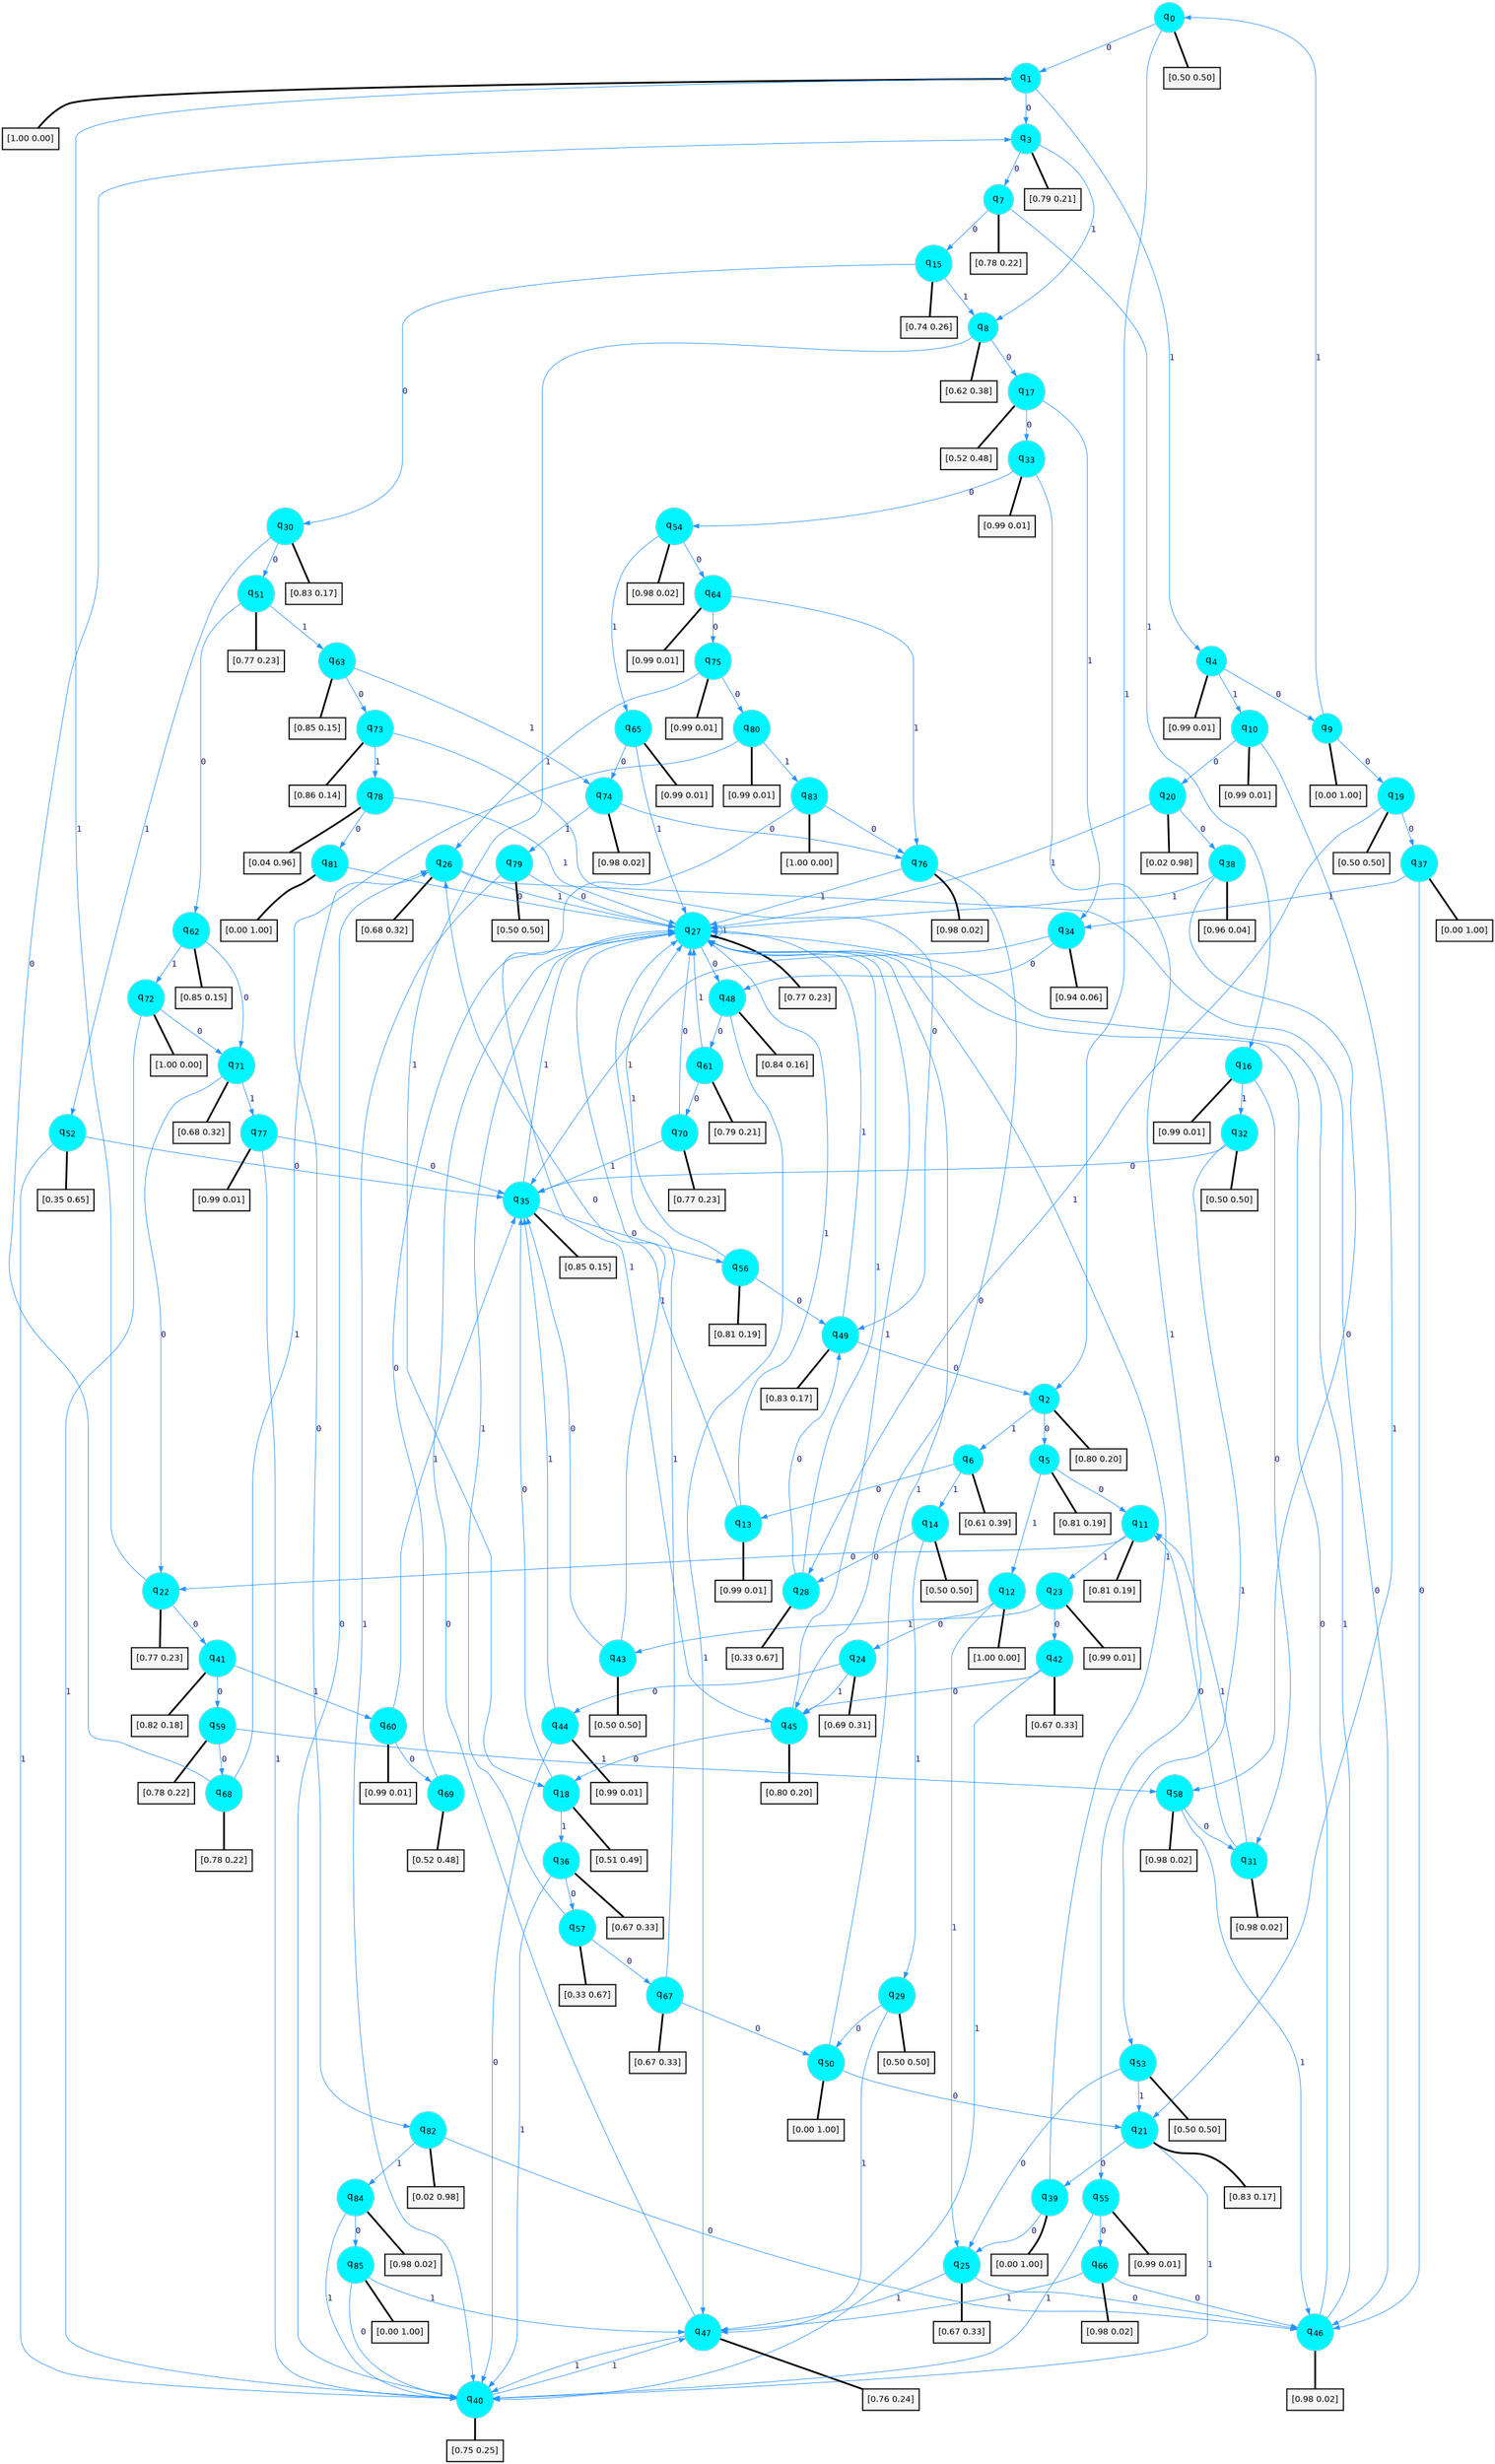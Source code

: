 digraph G {
graph [
bgcolor=transparent, dpi=300, rankdir=TD, size="40,25"];
node [
color=gray, fillcolor=turquoise1, fontcolor=black, fontname=Helvetica, fontsize=16, fontweight=bold, shape=circle, style=filled];
edge [
arrowsize=1, color=dodgerblue1, fontcolor=midnightblue, fontname=courier, fontweight=bold, penwidth=1, style=solid, weight=20];
0[label=<q<SUB>0</SUB>>];
1[label=<q<SUB>1</SUB>>];
2[label=<q<SUB>2</SUB>>];
3[label=<q<SUB>3</SUB>>];
4[label=<q<SUB>4</SUB>>];
5[label=<q<SUB>5</SUB>>];
6[label=<q<SUB>6</SUB>>];
7[label=<q<SUB>7</SUB>>];
8[label=<q<SUB>8</SUB>>];
9[label=<q<SUB>9</SUB>>];
10[label=<q<SUB>10</SUB>>];
11[label=<q<SUB>11</SUB>>];
12[label=<q<SUB>12</SUB>>];
13[label=<q<SUB>13</SUB>>];
14[label=<q<SUB>14</SUB>>];
15[label=<q<SUB>15</SUB>>];
16[label=<q<SUB>16</SUB>>];
17[label=<q<SUB>17</SUB>>];
18[label=<q<SUB>18</SUB>>];
19[label=<q<SUB>19</SUB>>];
20[label=<q<SUB>20</SUB>>];
21[label=<q<SUB>21</SUB>>];
22[label=<q<SUB>22</SUB>>];
23[label=<q<SUB>23</SUB>>];
24[label=<q<SUB>24</SUB>>];
25[label=<q<SUB>25</SUB>>];
26[label=<q<SUB>26</SUB>>];
27[label=<q<SUB>27</SUB>>];
28[label=<q<SUB>28</SUB>>];
29[label=<q<SUB>29</SUB>>];
30[label=<q<SUB>30</SUB>>];
31[label=<q<SUB>31</SUB>>];
32[label=<q<SUB>32</SUB>>];
33[label=<q<SUB>33</SUB>>];
34[label=<q<SUB>34</SUB>>];
35[label=<q<SUB>35</SUB>>];
36[label=<q<SUB>36</SUB>>];
37[label=<q<SUB>37</SUB>>];
38[label=<q<SUB>38</SUB>>];
39[label=<q<SUB>39</SUB>>];
40[label=<q<SUB>40</SUB>>];
41[label=<q<SUB>41</SUB>>];
42[label=<q<SUB>42</SUB>>];
43[label=<q<SUB>43</SUB>>];
44[label=<q<SUB>44</SUB>>];
45[label=<q<SUB>45</SUB>>];
46[label=<q<SUB>46</SUB>>];
47[label=<q<SUB>47</SUB>>];
48[label=<q<SUB>48</SUB>>];
49[label=<q<SUB>49</SUB>>];
50[label=<q<SUB>50</SUB>>];
51[label=<q<SUB>51</SUB>>];
52[label=<q<SUB>52</SUB>>];
53[label=<q<SUB>53</SUB>>];
54[label=<q<SUB>54</SUB>>];
55[label=<q<SUB>55</SUB>>];
56[label=<q<SUB>56</SUB>>];
57[label=<q<SUB>57</SUB>>];
58[label=<q<SUB>58</SUB>>];
59[label=<q<SUB>59</SUB>>];
60[label=<q<SUB>60</SUB>>];
61[label=<q<SUB>61</SUB>>];
62[label=<q<SUB>62</SUB>>];
63[label=<q<SUB>63</SUB>>];
64[label=<q<SUB>64</SUB>>];
65[label=<q<SUB>65</SUB>>];
66[label=<q<SUB>66</SUB>>];
67[label=<q<SUB>67</SUB>>];
68[label=<q<SUB>68</SUB>>];
69[label=<q<SUB>69</SUB>>];
70[label=<q<SUB>70</SUB>>];
71[label=<q<SUB>71</SUB>>];
72[label=<q<SUB>72</SUB>>];
73[label=<q<SUB>73</SUB>>];
74[label=<q<SUB>74</SUB>>];
75[label=<q<SUB>75</SUB>>];
76[label=<q<SUB>76</SUB>>];
77[label=<q<SUB>77</SUB>>];
78[label=<q<SUB>78</SUB>>];
79[label=<q<SUB>79</SUB>>];
80[label=<q<SUB>80</SUB>>];
81[label=<q<SUB>81</SUB>>];
82[label=<q<SUB>82</SUB>>];
83[label=<q<SUB>83</SUB>>];
84[label=<q<SUB>84</SUB>>];
85[label=<q<SUB>85</SUB>>];
86[label="[0.50 0.50]", shape=box,fontcolor=black, fontname=Helvetica, fontsize=14, penwidth=2, fillcolor=whitesmoke,color=black];
87[label="[1.00 0.00]", shape=box,fontcolor=black, fontname=Helvetica, fontsize=14, penwidth=2, fillcolor=whitesmoke,color=black];
88[label="[0.80 0.20]", shape=box,fontcolor=black, fontname=Helvetica, fontsize=14, penwidth=2, fillcolor=whitesmoke,color=black];
89[label="[0.79 0.21]", shape=box,fontcolor=black, fontname=Helvetica, fontsize=14, penwidth=2, fillcolor=whitesmoke,color=black];
90[label="[0.99 0.01]", shape=box,fontcolor=black, fontname=Helvetica, fontsize=14, penwidth=2, fillcolor=whitesmoke,color=black];
91[label="[0.81 0.19]", shape=box,fontcolor=black, fontname=Helvetica, fontsize=14, penwidth=2, fillcolor=whitesmoke,color=black];
92[label="[0.61 0.39]", shape=box,fontcolor=black, fontname=Helvetica, fontsize=14, penwidth=2, fillcolor=whitesmoke,color=black];
93[label="[0.78 0.22]", shape=box,fontcolor=black, fontname=Helvetica, fontsize=14, penwidth=2, fillcolor=whitesmoke,color=black];
94[label="[0.62 0.38]", shape=box,fontcolor=black, fontname=Helvetica, fontsize=14, penwidth=2, fillcolor=whitesmoke,color=black];
95[label="[0.00 1.00]", shape=box,fontcolor=black, fontname=Helvetica, fontsize=14, penwidth=2, fillcolor=whitesmoke,color=black];
96[label="[0.99 0.01]", shape=box,fontcolor=black, fontname=Helvetica, fontsize=14, penwidth=2, fillcolor=whitesmoke,color=black];
97[label="[0.81 0.19]", shape=box,fontcolor=black, fontname=Helvetica, fontsize=14, penwidth=2, fillcolor=whitesmoke,color=black];
98[label="[1.00 0.00]", shape=box,fontcolor=black, fontname=Helvetica, fontsize=14, penwidth=2, fillcolor=whitesmoke,color=black];
99[label="[0.99 0.01]", shape=box,fontcolor=black, fontname=Helvetica, fontsize=14, penwidth=2, fillcolor=whitesmoke,color=black];
100[label="[0.50 0.50]", shape=box,fontcolor=black, fontname=Helvetica, fontsize=14, penwidth=2, fillcolor=whitesmoke,color=black];
101[label="[0.74 0.26]", shape=box,fontcolor=black, fontname=Helvetica, fontsize=14, penwidth=2, fillcolor=whitesmoke,color=black];
102[label="[0.99 0.01]", shape=box,fontcolor=black, fontname=Helvetica, fontsize=14, penwidth=2, fillcolor=whitesmoke,color=black];
103[label="[0.52 0.48]", shape=box,fontcolor=black, fontname=Helvetica, fontsize=14, penwidth=2, fillcolor=whitesmoke,color=black];
104[label="[0.51 0.49]", shape=box,fontcolor=black, fontname=Helvetica, fontsize=14, penwidth=2, fillcolor=whitesmoke,color=black];
105[label="[0.50 0.50]", shape=box,fontcolor=black, fontname=Helvetica, fontsize=14, penwidth=2, fillcolor=whitesmoke,color=black];
106[label="[0.02 0.98]", shape=box,fontcolor=black, fontname=Helvetica, fontsize=14, penwidth=2, fillcolor=whitesmoke,color=black];
107[label="[0.83 0.17]", shape=box,fontcolor=black, fontname=Helvetica, fontsize=14, penwidth=2, fillcolor=whitesmoke,color=black];
108[label="[0.77 0.23]", shape=box,fontcolor=black, fontname=Helvetica, fontsize=14, penwidth=2, fillcolor=whitesmoke,color=black];
109[label="[0.99 0.01]", shape=box,fontcolor=black, fontname=Helvetica, fontsize=14, penwidth=2, fillcolor=whitesmoke,color=black];
110[label="[0.69 0.31]", shape=box,fontcolor=black, fontname=Helvetica, fontsize=14, penwidth=2, fillcolor=whitesmoke,color=black];
111[label="[0.67 0.33]", shape=box,fontcolor=black, fontname=Helvetica, fontsize=14, penwidth=2, fillcolor=whitesmoke,color=black];
112[label="[0.68 0.32]", shape=box,fontcolor=black, fontname=Helvetica, fontsize=14, penwidth=2, fillcolor=whitesmoke,color=black];
113[label="[0.77 0.23]", shape=box,fontcolor=black, fontname=Helvetica, fontsize=14, penwidth=2, fillcolor=whitesmoke,color=black];
114[label="[0.33 0.67]", shape=box,fontcolor=black, fontname=Helvetica, fontsize=14, penwidth=2, fillcolor=whitesmoke,color=black];
115[label="[0.50 0.50]", shape=box,fontcolor=black, fontname=Helvetica, fontsize=14, penwidth=2, fillcolor=whitesmoke,color=black];
116[label="[0.83 0.17]", shape=box,fontcolor=black, fontname=Helvetica, fontsize=14, penwidth=2, fillcolor=whitesmoke,color=black];
117[label="[0.98 0.02]", shape=box,fontcolor=black, fontname=Helvetica, fontsize=14, penwidth=2, fillcolor=whitesmoke,color=black];
118[label="[0.50 0.50]", shape=box,fontcolor=black, fontname=Helvetica, fontsize=14, penwidth=2, fillcolor=whitesmoke,color=black];
119[label="[0.99 0.01]", shape=box,fontcolor=black, fontname=Helvetica, fontsize=14, penwidth=2, fillcolor=whitesmoke,color=black];
120[label="[0.94 0.06]", shape=box,fontcolor=black, fontname=Helvetica, fontsize=14, penwidth=2, fillcolor=whitesmoke,color=black];
121[label="[0.85 0.15]", shape=box,fontcolor=black, fontname=Helvetica, fontsize=14, penwidth=2, fillcolor=whitesmoke,color=black];
122[label="[0.67 0.33]", shape=box,fontcolor=black, fontname=Helvetica, fontsize=14, penwidth=2, fillcolor=whitesmoke,color=black];
123[label="[0.00 1.00]", shape=box,fontcolor=black, fontname=Helvetica, fontsize=14, penwidth=2, fillcolor=whitesmoke,color=black];
124[label="[0.96 0.04]", shape=box,fontcolor=black, fontname=Helvetica, fontsize=14, penwidth=2, fillcolor=whitesmoke,color=black];
125[label="[0.00 1.00]", shape=box,fontcolor=black, fontname=Helvetica, fontsize=14, penwidth=2, fillcolor=whitesmoke,color=black];
126[label="[0.75 0.25]", shape=box,fontcolor=black, fontname=Helvetica, fontsize=14, penwidth=2, fillcolor=whitesmoke,color=black];
127[label="[0.82 0.18]", shape=box,fontcolor=black, fontname=Helvetica, fontsize=14, penwidth=2, fillcolor=whitesmoke,color=black];
128[label="[0.67 0.33]", shape=box,fontcolor=black, fontname=Helvetica, fontsize=14, penwidth=2, fillcolor=whitesmoke,color=black];
129[label="[0.50 0.50]", shape=box,fontcolor=black, fontname=Helvetica, fontsize=14, penwidth=2, fillcolor=whitesmoke,color=black];
130[label="[0.99 0.01]", shape=box,fontcolor=black, fontname=Helvetica, fontsize=14, penwidth=2, fillcolor=whitesmoke,color=black];
131[label="[0.80 0.20]", shape=box,fontcolor=black, fontname=Helvetica, fontsize=14, penwidth=2, fillcolor=whitesmoke,color=black];
132[label="[0.98 0.02]", shape=box,fontcolor=black, fontname=Helvetica, fontsize=14, penwidth=2, fillcolor=whitesmoke,color=black];
133[label="[0.76 0.24]", shape=box,fontcolor=black, fontname=Helvetica, fontsize=14, penwidth=2, fillcolor=whitesmoke,color=black];
134[label="[0.84 0.16]", shape=box,fontcolor=black, fontname=Helvetica, fontsize=14, penwidth=2, fillcolor=whitesmoke,color=black];
135[label="[0.83 0.17]", shape=box,fontcolor=black, fontname=Helvetica, fontsize=14, penwidth=2, fillcolor=whitesmoke,color=black];
136[label="[0.00 1.00]", shape=box,fontcolor=black, fontname=Helvetica, fontsize=14, penwidth=2, fillcolor=whitesmoke,color=black];
137[label="[0.77 0.23]", shape=box,fontcolor=black, fontname=Helvetica, fontsize=14, penwidth=2, fillcolor=whitesmoke,color=black];
138[label="[0.35 0.65]", shape=box,fontcolor=black, fontname=Helvetica, fontsize=14, penwidth=2, fillcolor=whitesmoke,color=black];
139[label="[0.50 0.50]", shape=box,fontcolor=black, fontname=Helvetica, fontsize=14, penwidth=2, fillcolor=whitesmoke,color=black];
140[label="[0.98 0.02]", shape=box,fontcolor=black, fontname=Helvetica, fontsize=14, penwidth=2, fillcolor=whitesmoke,color=black];
141[label="[0.99 0.01]", shape=box,fontcolor=black, fontname=Helvetica, fontsize=14, penwidth=2, fillcolor=whitesmoke,color=black];
142[label="[0.81 0.19]", shape=box,fontcolor=black, fontname=Helvetica, fontsize=14, penwidth=2, fillcolor=whitesmoke,color=black];
143[label="[0.33 0.67]", shape=box,fontcolor=black, fontname=Helvetica, fontsize=14, penwidth=2, fillcolor=whitesmoke,color=black];
144[label="[0.98 0.02]", shape=box,fontcolor=black, fontname=Helvetica, fontsize=14, penwidth=2, fillcolor=whitesmoke,color=black];
145[label="[0.78 0.22]", shape=box,fontcolor=black, fontname=Helvetica, fontsize=14, penwidth=2, fillcolor=whitesmoke,color=black];
146[label="[0.99 0.01]", shape=box,fontcolor=black, fontname=Helvetica, fontsize=14, penwidth=2, fillcolor=whitesmoke,color=black];
147[label="[0.79 0.21]", shape=box,fontcolor=black, fontname=Helvetica, fontsize=14, penwidth=2, fillcolor=whitesmoke,color=black];
148[label="[0.85 0.15]", shape=box,fontcolor=black, fontname=Helvetica, fontsize=14, penwidth=2, fillcolor=whitesmoke,color=black];
149[label="[0.85 0.15]", shape=box,fontcolor=black, fontname=Helvetica, fontsize=14, penwidth=2, fillcolor=whitesmoke,color=black];
150[label="[0.99 0.01]", shape=box,fontcolor=black, fontname=Helvetica, fontsize=14, penwidth=2, fillcolor=whitesmoke,color=black];
151[label="[0.99 0.01]", shape=box,fontcolor=black, fontname=Helvetica, fontsize=14, penwidth=2, fillcolor=whitesmoke,color=black];
152[label="[0.98 0.02]", shape=box,fontcolor=black, fontname=Helvetica, fontsize=14, penwidth=2, fillcolor=whitesmoke,color=black];
153[label="[0.67 0.33]", shape=box,fontcolor=black, fontname=Helvetica, fontsize=14, penwidth=2, fillcolor=whitesmoke,color=black];
154[label="[0.78 0.22]", shape=box,fontcolor=black, fontname=Helvetica, fontsize=14, penwidth=2, fillcolor=whitesmoke,color=black];
155[label="[0.52 0.48]", shape=box,fontcolor=black, fontname=Helvetica, fontsize=14, penwidth=2, fillcolor=whitesmoke,color=black];
156[label="[0.77 0.23]", shape=box,fontcolor=black, fontname=Helvetica, fontsize=14, penwidth=2, fillcolor=whitesmoke,color=black];
157[label="[0.68 0.32]", shape=box,fontcolor=black, fontname=Helvetica, fontsize=14, penwidth=2, fillcolor=whitesmoke,color=black];
158[label="[1.00 0.00]", shape=box,fontcolor=black, fontname=Helvetica, fontsize=14, penwidth=2, fillcolor=whitesmoke,color=black];
159[label="[0.86 0.14]", shape=box,fontcolor=black, fontname=Helvetica, fontsize=14, penwidth=2, fillcolor=whitesmoke,color=black];
160[label="[0.98 0.02]", shape=box,fontcolor=black, fontname=Helvetica, fontsize=14, penwidth=2, fillcolor=whitesmoke,color=black];
161[label="[0.99 0.01]", shape=box,fontcolor=black, fontname=Helvetica, fontsize=14, penwidth=2, fillcolor=whitesmoke,color=black];
162[label="[0.98 0.02]", shape=box,fontcolor=black, fontname=Helvetica, fontsize=14, penwidth=2, fillcolor=whitesmoke,color=black];
163[label="[0.99 0.01]", shape=box,fontcolor=black, fontname=Helvetica, fontsize=14, penwidth=2, fillcolor=whitesmoke,color=black];
164[label="[0.04 0.96]", shape=box,fontcolor=black, fontname=Helvetica, fontsize=14, penwidth=2, fillcolor=whitesmoke,color=black];
165[label="[0.50 0.50]", shape=box,fontcolor=black, fontname=Helvetica, fontsize=14, penwidth=2, fillcolor=whitesmoke,color=black];
166[label="[0.99 0.01]", shape=box,fontcolor=black, fontname=Helvetica, fontsize=14, penwidth=2, fillcolor=whitesmoke,color=black];
167[label="[0.00 1.00]", shape=box,fontcolor=black, fontname=Helvetica, fontsize=14, penwidth=2, fillcolor=whitesmoke,color=black];
168[label="[0.02 0.98]", shape=box,fontcolor=black, fontname=Helvetica, fontsize=14, penwidth=2, fillcolor=whitesmoke,color=black];
169[label="[1.00 0.00]", shape=box,fontcolor=black, fontname=Helvetica, fontsize=14, penwidth=2, fillcolor=whitesmoke,color=black];
170[label="[0.98 0.02]", shape=box,fontcolor=black, fontname=Helvetica, fontsize=14, penwidth=2, fillcolor=whitesmoke,color=black];
171[label="[0.00 1.00]", shape=box,fontcolor=black, fontname=Helvetica, fontsize=14, penwidth=2, fillcolor=whitesmoke,color=black];
0->1 [label=0];
0->2 [label=1];
0->86 [arrowhead=none, penwidth=3,color=black];
1->3 [label=0];
1->4 [label=1];
1->87 [arrowhead=none, penwidth=3,color=black];
2->5 [label=0];
2->6 [label=1];
2->88 [arrowhead=none, penwidth=3,color=black];
3->7 [label=0];
3->8 [label=1];
3->89 [arrowhead=none, penwidth=3,color=black];
4->9 [label=0];
4->10 [label=1];
4->90 [arrowhead=none, penwidth=3,color=black];
5->11 [label=0];
5->12 [label=1];
5->91 [arrowhead=none, penwidth=3,color=black];
6->13 [label=0];
6->14 [label=1];
6->92 [arrowhead=none, penwidth=3,color=black];
7->15 [label=0];
7->16 [label=1];
7->93 [arrowhead=none, penwidth=3,color=black];
8->17 [label=0];
8->18 [label=1];
8->94 [arrowhead=none, penwidth=3,color=black];
9->19 [label=0];
9->0 [label=1];
9->95 [arrowhead=none, penwidth=3,color=black];
10->20 [label=0];
10->21 [label=1];
10->96 [arrowhead=none, penwidth=3,color=black];
11->22 [label=0];
11->23 [label=1];
11->97 [arrowhead=none, penwidth=3,color=black];
12->24 [label=0];
12->25 [label=1];
12->98 [arrowhead=none, penwidth=3,color=black];
13->26 [label=0];
13->27 [label=1];
13->99 [arrowhead=none, penwidth=3,color=black];
14->28 [label=0];
14->29 [label=1];
14->100 [arrowhead=none, penwidth=3,color=black];
15->30 [label=0];
15->8 [label=1];
15->101 [arrowhead=none, penwidth=3,color=black];
16->31 [label=0];
16->32 [label=1];
16->102 [arrowhead=none, penwidth=3,color=black];
17->33 [label=0];
17->34 [label=1];
17->103 [arrowhead=none, penwidth=3,color=black];
18->35 [label=0];
18->36 [label=1];
18->104 [arrowhead=none, penwidth=3,color=black];
19->37 [label=0];
19->28 [label=1];
19->105 [arrowhead=none, penwidth=3,color=black];
20->38 [label=0];
20->27 [label=1];
20->106 [arrowhead=none, penwidth=3,color=black];
21->39 [label=0];
21->40 [label=1];
21->107 [arrowhead=none, penwidth=3,color=black];
22->41 [label=0];
22->1 [label=1];
22->108 [arrowhead=none, penwidth=3,color=black];
23->42 [label=0];
23->43 [label=1];
23->109 [arrowhead=none, penwidth=3,color=black];
24->44 [label=0];
24->45 [label=1];
24->110 [arrowhead=none, penwidth=3,color=black];
25->46 [label=0];
25->47 [label=1];
25->111 [arrowhead=none, penwidth=3,color=black];
26->46 [label=0];
26->27 [label=1];
26->112 [arrowhead=none, penwidth=3,color=black];
27->48 [label=0];
27->27 [label=1];
27->113 [arrowhead=none, penwidth=3,color=black];
28->49 [label=0];
28->27 [label=1];
28->114 [arrowhead=none, penwidth=3,color=black];
29->50 [label=0];
29->47 [label=1];
29->115 [arrowhead=none, penwidth=3,color=black];
30->51 [label=0];
30->52 [label=1];
30->116 [arrowhead=none, penwidth=3,color=black];
31->11 [label=0];
31->11 [label=1];
31->117 [arrowhead=none, penwidth=3,color=black];
32->35 [label=0];
32->53 [label=1];
32->118 [arrowhead=none, penwidth=3,color=black];
33->54 [label=0];
33->55 [label=1];
33->119 [arrowhead=none, penwidth=3,color=black];
34->48 [label=0];
34->35 [label=1];
34->120 [arrowhead=none, penwidth=3,color=black];
35->56 [label=0];
35->27 [label=1];
35->121 [arrowhead=none, penwidth=3,color=black];
36->57 [label=0];
36->40 [label=1];
36->122 [arrowhead=none, penwidth=3,color=black];
37->46 [label=0];
37->34 [label=1];
37->123 [arrowhead=none, penwidth=3,color=black];
38->58 [label=0];
38->27 [label=1];
38->124 [arrowhead=none, penwidth=3,color=black];
39->25 [label=0];
39->27 [label=1];
39->125 [arrowhead=none, penwidth=3,color=black];
40->26 [label=0];
40->47 [label=1];
40->126 [arrowhead=none, penwidth=3,color=black];
41->59 [label=0];
41->60 [label=1];
41->127 [arrowhead=none, penwidth=3,color=black];
42->45 [label=0];
42->40 [label=1];
42->128 [arrowhead=none, penwidth=3,color=black];
43->35 [label=0];
43->27 [label=1];
43->129 [arrowhead=none, penwidth=3,color=black];
44->40 [label=0];
44->35 [label=1];
44->130 [arrowhead=none, penwidth=3,color=black];
45->18 [label=0];
45->27 [label=1];
45->131 [arrowhead=none, penwidth=3,color=black];
46->27 [label=0];
46->27 [label=1];
46->132 [arrowhead=none, penwidth=3,color=black];
47->27 [label=0];
47->40 [label=1];
47->133 [arrowhead=none, penwidth=3,color=black];
48->61 [label=0];
48->47 [label=1];
48->134 [arrowhead=none, penwidth=3,color=black];
49->2 [label=0];
49->27 [label=1];
49->135 [arrowhead=none, penwidth=3,color=black];
50->21 [label=0];
50->27 [label=1];
50->136 [arrowhead=none, penwidth=3,color=black];
51->62 [label=0];
51->63 [label=1];
51->137 [arrowhead=none, penwidth=3,color=black];
52->35 [label=0];
52->40 [label=1];
52->138 [arrowhead=none, penwidth=3,color=black];
53->25 [label=0];
53->21 [label=1];
53->139 [arrowhead=none, penwidth=3,color=black];
54->64 [label=0];
54->65 [label=1];
54->140 [arrowhead=none, penwidth=3,color=black];
55->66 [label=0];
55->40 [label=1];
55->141 [arrowhead=none, penwidth=3,color=black];
56->49 [label=0];
56->27 [label=1];
56->142 [arrowhead=none, penwidth=3,color=black];
57->67 [label=0];
57->27 [label=1];
57->143 [arrowhead=none, penwidth=3,color=black];
58->31 [label=0];
58->46 [label=1];
58->144 [arrowhead=none, penwidth=3,color=black];
59->68 [label=0];
59->58 [label=1];
59->145 [arrowhead=none, penwidth=3,color=black];
60->69 [label=0];
60->35 [label=1];
60->146 [arrowhead=none, penwidth=3,color=black];
61->70 [label=0];
61->27 [label=1];
61->147 [arrowhead=none, penwidth=3,color=black];
62->71 [label=0];
62->72 [label=1];
62->148 [arrowhead=none, penwidth=3,color=black];
63->73 [label=0];
63->74 [label=1];
63->149 [arrowhead=none, penwidth=3,color=black];
64->75 [label=0];
64->76 [label=1];
64->150 [arrowhead=none, penwidth=3,color=black];
65->74 [label=0];
65->27 [label=1];
65->151 [arrowhead=none, penwidth=3,color=black];
66->46 [label=0];
66->47 [label=1];
66->152 [arrowhead=none, penwidth=3,color=black];
67->50 [label=0];
67->27 [label=1];
67->153 [arrowhead=none, penwidth=3,color=black];
68->3 [label=0];
68->26 [label=1];
68->154 [arrowhead=none, penwidth=3,color=black];
69->27 [label=0];
69->155 [arrowhead=none, penwidth=3,color=black];
70->27 [label=0];
70->35 [label=1];
70->156 [arrowhead=none, penwidth=3,color=black];
71->22 [label=0];
71->77 [label=1];
71->157 [arrowhead=none, penwidth=3,color=black];
72->71 [label=0];
72->40 [label=1];
72->158 [arrowhead=none, penwidth=3,color=black];
73->49 [label=0];
73->78 [label=1];
73->159 [arrowhead=none, penwidth=3,color=black];
74->76 [label=0];
74->79 [label=1];
74->160 [arrowhead=none, penwidth=3,color=black];
75->80 [label=0];
75->26 [label=1];
75->161 [arrowhead=none, penwidth=3,color=black];
76->45 [label=0];
76->27 [label=1];
76->162 [arrowhead=none, penwidth=3,color=black];
77->35 [label=0];
77->40 [label=1];
77->163 [arrowhead=none, penwidth=3,color=black];
78->81 [label=0];
78->27 [label=1];
78->164 [arrowhead=none, penwidth=3,color=black];
79->27 [label=0];
79->40 [label=1];
79->165 [arrowhead=none, penwidth=3,color=black];
80->82 [label=0];
80->83 [label=1];
80->166 [arrowhead=none, penwidth=3,color=black];
81->27 [label=0];
81->167 [arrowhead=none, penwidth=3,color=black];
82->46 [label=0];
82->84 [label=1];
82->168 [arrowhead=none, penwidth=3,color=black];
83->76 [label=0];
83->45 [label=1];
83->169 [arrowhead=none, penwidth=3,color=black];
84->85 [label=0];
84->40 [label=1];
84->170 [arrowhead=none, penwidth=3,color=black];
85->40 [label=0];
85->47 [label=1];
85->171 [arrowhead=none, penwidth=3,color=black];
}
